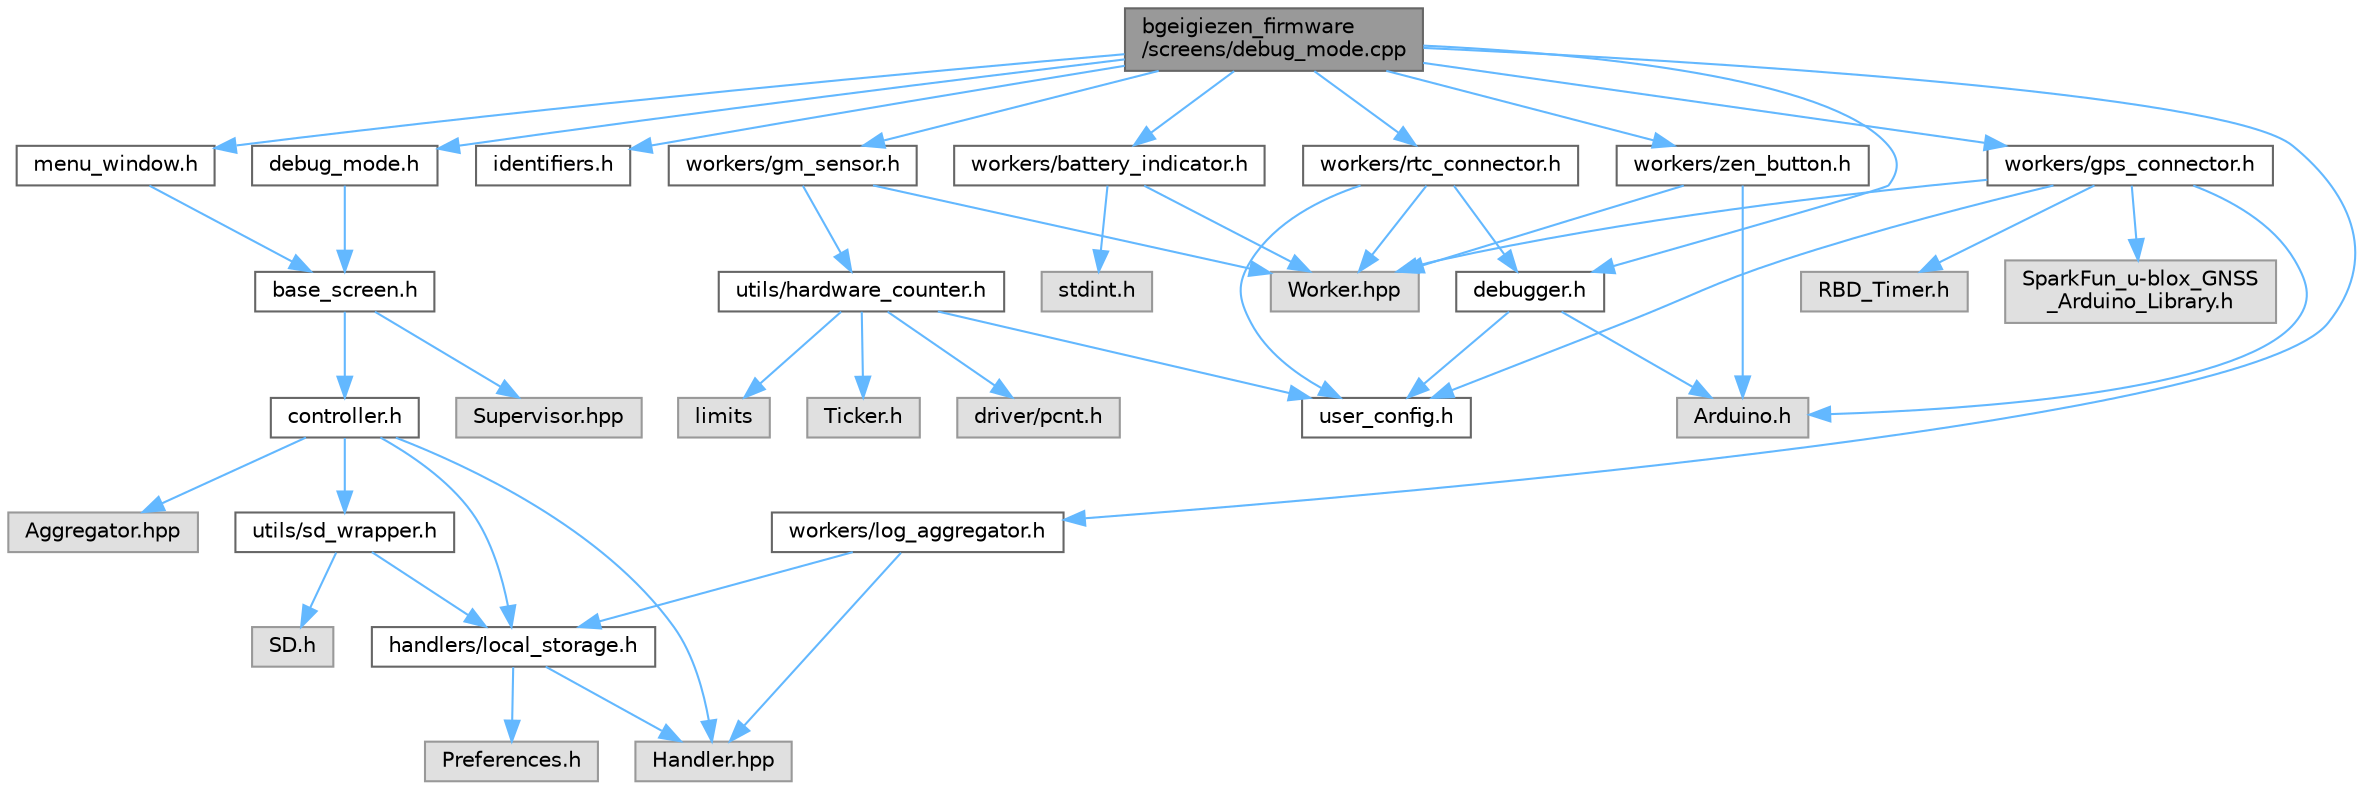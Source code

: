 digraph "bgeigiezen_firmware/screens/debug_mode.cpp"
{
 // LATEX_PDF_SIZE
  bgcolor="transparent";
  edge [fontname=Helvetica,fontsize=10,labelfontname=Helvetica,labelfontsize=10];
  node [fontname=Helvetica,fontsize=10,shape=box,height=0.2,width=0.4];
  Node1 [id="Node000001",label="bgeigiezen_firmware\l/screens/debug_mode.cpp",height=0.2,width=0.4,color="gray40", fillcolor="grey60", style="filled", fontcolor="black",tooltip=" "];
  Node1 -> Node2 [id="edge45_Node000001_Node000002",color="steelblue1",style="solid",tooltip=" "];
  Node2 [id="Node000002",label="debug_mode.h",height=0.2,width=0.4,color="grey40", fillcolor="white", style="filled",URL="$debug__mode_8h.html",tooltip=" "];
  Node2 -> Node3 [id="edge46_Node000002_Node000003",color="steelblue1",style="solid",tooltip=" "];
  Node3 [id="Node000003",label="base_screen.h",height=0.2,width=0.4,color="grey40", fillcolor="white", style="filled",URL="$base__screen_8h.html",tooltip=" "];
  Node3 -> Node4 [id="edge47_Node000003_Node000004",color="steelblue1",style="solid",tooltip=" "];
  Node4 [id="Node000004",label="controller.h",height=0.2,width=0.4,color="grey40", fillcolor="white", style="filled",URL="$controller_8h.html",tooltip=" "];
  Node4 -> Node5 [id="edge48_Node000004_Node000005",color="steelblue1",style="solid",tooltip=" "];
  Node5 [id="Node000005",label="handlers/local_storage.h",height=0.2,width=0.4,color="grey40", fillcolor="white", style="filled",URL="$local__storage_8h.html",tooltip=" "];
  Node5 -> Node6 [id="edge49_Node000005_Node000006",color="steelblue1",style="solid",tooltip=" "];
  Node6 [id="Node000006",label="Preferences.h",height=0.2,width=0.4,color="grey60", fillcolor="#E0E0E0", style="filled",tooltip=" "];
  Node5 -> Node7 [id="edge50_Node000005_Node000007",color="steelblue1",style="solid",tooltip=" "];
  Node7 [id="Node000007",label="Handler.hpp",height=0.2,width=0.4,color="grey60", fillcolor="#E0E0E0", style="filled",tooltip=" "];
  Node4 -> Node8 [id="edge51_Node000004_Node000008",color="steelblue1",style="solid",tooltip=" "];
  Node8 [id="Node000008",label="utils/sd_wrapper.h",height=0.2,width=0.4,color="grey40", fillcolor="white", style="filled",URL="$sd__wrapper_8h.html",tooltip=" "];
  Node8 -> Node9 [id="edge52_Node000008_Node000009",color="steelblue1",style="solid",tooltip=" "];
  Node9 [id="Node000009",label="SD.h",height=0.2,width=0.4,color="grey60", fillcolor="#E0E0E0", style="filled",tooltip=" "];
  Node8 -> Node5 [id="edge53_Node000008_Node000005",color="steelblue1",style="solid",tooltip=" "];
  Node4 -> Node10 [id="edge54_Node000004_Node000010",color="steelblue1",style="solid",tooltip=" "];
  Node10 [id="Node000010",label="Aggregator.hpp",height=0.2,width=0.4,color="grey60", fillcolor="#E0E0E0", style="filled",tooltip=" "];
  Node4 -> Node7 [id="edge55_Node000004_Node000007",color="steelblue1",style="solid",tooltip=" "];
  Node3 -> Node11 [id="edge56_Node000003_Node000011",color="steelblue1",style="solid",tooltip=" "];
  Node11 [id="Node000011",label="Supervisor.hpp",height=0.2,width=0.4,color="grey60", fillcolor="#E0E0E0", style="filled",tooltip=" "];
  Node1 -> Node12 [id="edge57_Node000001_Node000012",color="steelblue1",style="solid",tooltip=" "];
  Node12 [id="Node000012",label="debugger.h",height=0.2,width=0.4,color="grey40", fillcolor="white", style="filled",URL="$debugger_8h.html",tooltip=" "];
  Node12 -> Node13 [id="edge58_Node000012_Node000013",color="steelblue1",style="solid",tooltip=" "];
  Node13 [id="Node000013",label="Arduino.h",height=0.2,width=0.4,color="grey60", fillcolor="#E0E0E0", style="filled",tooltip=" "];
  Node12 -> Node14 [id="edge59_Node000012_Node000014",color="steelblue1",style="solid",tooltip=" "];
  Node14 [id="Node000014",label="user_config.h",height=0.2,width=0.4,color="grey40", fillcolor="white", style="filled",URL="$user__config_8h.html",tooltip=" "];
  Node1 -> Node15 [id="edge60_Node000001_Node000015",color="steelblue1",style="solid",tooltip=" "];
  Node15 [id="Node000015",label="identifiers.h",height=0.2,width=0.4,color="grey40", fillcolor="white", style="filled",URL="$identifiers_8h.html",tooltip=" "];
  Node1 -> Node16 [id="edge61_Node000001_Node000016",color="steelblue1",style="solid",tooltip=" "];
  Node16 [id="Node000016",label="menu_window.h",height=0.2,width=0.4,color="grey40", fillcolor="white", style="filled",URL="$menu__window_8h.html",tooltip=" "];
  Node16 -> Node3 [id="edge62_Node000016_Node000003",color="steelblue1",style="solid",tooltip=" "];
  Node1 -> Node17 [id="edge63_Node000001_Node000017",color="steelblue1",style="solid",tooltip=" "];
  Node17 [id="Node000017",label="workers/battery_indicator.h",height=0.2,width=0.4,color="grey40", fillcolor="white", style="filled",URL="$battery__indicator_8h.html",tooltip=" "];
  Node17 -> Node18 [id="edge64_Node000017_Node000018",color="steelblue1",style="solid",tooltip=" "];
  Node18 [id="Node000018",label="Worker.hpp",height=0.2,width=0.4,color="grey60", fillcolor="#E0E0E0", style="filled",tooltip=" "];
  Node17 -> Node19 [id="edge65_Node000017_Node000019",color="steelblue1",style="solid",tooltip=" "];
  Node19 [id="Node000019",label="stdint.h",height=0.2,width=0.4,color="grey60", fillcolor="#E0E0E0", style="filled",tooltip=" "];
  Node1 -> Node20 [id="edge66_Node000001_Node000020",color="steelblue1",style="solid",tooltip=" "];
  Node20 [id="Node000020",label="workers/gm_sensor.h",height=0.2,width=0.4,color="grey40", fillcolor="white", style="filled",URL="$gm__sensor_8h.html",tooltip=" "];
  Node20 -> Node18 [id="edge67_Node000020_Node000018",color="steelblue1",style="solid",tooltip=" "];
  Node20 -> Node21 [id="edge68_Node000020_Node000021",color="steelblue1",style="solid",tooltip=" "];
  Node21 [id="Node000021",label="utils/hardware_counter.h",height=0.2,width=0.4,color="grey40", fillcolor="white", style="filled",URL="$hardware__counter_8h.html",tooltip=" "];
  Node21 -> Node22 [id="edge69_Node000021_Node000022",color="steelblue1",style="solid",tooltip=" "];
  Node22 [id="Node000022",label="limits",height=0.2,width=0.4,color="grey60", fillcolor="#E0E0E0", style="filled",tooltip=" "];
  Node21 -> Node23 [id="edge70_Node000021_Node000023",color="steelblue1",style="solid",tooltip=" "];
  Node23 [id="Node000023",label="Ticker.h",height=0.2,width=0.4,color="grey60", fillcolor="#E0E0E0", style="filled",tooltip=" "];
  Node21 -> Node24 [id="edge71_Node000021_Node000024",color="steelblue1",style="solid",tooltip=" "];
  Node24 [id="Node000024",label="driver/pcnt.h",height=0.2,width=0.4,color="grey60", fillcolor="#E0E0E0", style="filled",tooltip=" "];
  Node21 -> Node14 [id="edge72_Node000021_Node000014",color="steelblue1",style="solid",tooltip=" "];
  Node1 -> Node25 [id="edge73_Node000001_Node000025",color="steelblue1",style="solid",tooltip=" "];
  Node25 [id="Node000025",label="workers/gps_connector.h",height=0.2,width=0.4,color="grey40", fillcolor="white", style="filled",URL="$gps__connector_8h.html",tooltip=" "];
  Node25 -> Node13 [id="edge74_Node000025_Node000013",color="steelblue1",style="solid",tooltip=" "];
  Node25 -> Node26 [id="edge75_Node000025_Node000026",color="steelblue1",style="solid",tooltip=" "];
  Node26 [id="Node000026",label="RBD_Timer.h",height=0.2,width=0.4,color="grey60", fillcolor="#E0E0E0", style="filled",tooltip=" "];
  Node25 -> Node18 [id="edge76_Node000025_Node000018",color="steelblue1",style="solid",tooltip=" "];
  Node25 -> Node14 [id="edge77_Node000025_Node000014",color="steelblue1",style="solid",tooltip=" "];
  Node25 -> Node27 [id="edge78_Node000025_Node000027",color="steelblue1",style="solid",tooltip=" "];
  Node27 [id="Node000027",label="SparkFun_u-blox_GNSS\l_Arduino_Library.h",height=0.2,width=0.4,color="grey60", fillcolor="#E0E0E0", style="filled",tooltip=" "];
  Node1 -> Node28 [id="edge79_Node000001_Node000028",color="steelblue1",style="solid",tooltip=" "];
  Node28 [id="Node000028",label="workers/log_aggregator.h",height=0.2,width=0.4,color="grey40", fillcolor="white", style="filled",URL="$log__aggregator_8h.html",tooltip=" "];
  Node28 -> Node5 [id="edge80_Node000028_Node000005",color="steelblue1",style="solid",tooltip=" "];
  Node28 -> Node7 [id="edge81_Node000028_Node000007",color="steelblue1",style="solid",tooltip=" "];
  Node1 -> Node29 [id="edge82_Node000001_Node000029",color="steelblue1",style="solid",tooltip=" "];
  Node29 [id="Node000029",label="workers/rtc_connector.h",height=0.2,width=0.4,color="grey40", fillcolor="white", style="filled",URL="$rtc__connector_8h.html",tooltip=" "];
  Node29 -> Node18 [id="edge83_Node000029_Node000018",color="steelblue1",style="solid",tooltip=" "];
  Node29 -> Node14 [id="edge84_Node000029_Node000014",color="steelblue1",style="solid",tooltip=" "];
  Node29 -> Node12 [id="edge85_Node000029_Node000012",color="steelblue1",style="solid",tooltip=" "];
  Node1 -> Node30 [id="edge86_Node000001_Node000030",color="steelblue1",style="solid",tooltip=" "];
  Node30 [id="Node000030",label="workers/zen_button.h",height=0.2,width=0.4,color="grey40", fillcolor="white", style="filled",URL="$zen__button_8h.html",tooltip=" "];
  Node30 -> Node13 [id="edge87_Node000030_Node000013",color="steelblue1",style="solid",tooltip=" "];
  Node30 -> Node18 [id="edge88_Node000030_Node000018",color="steelblue1",style="solid",tooltip=" "];
}

